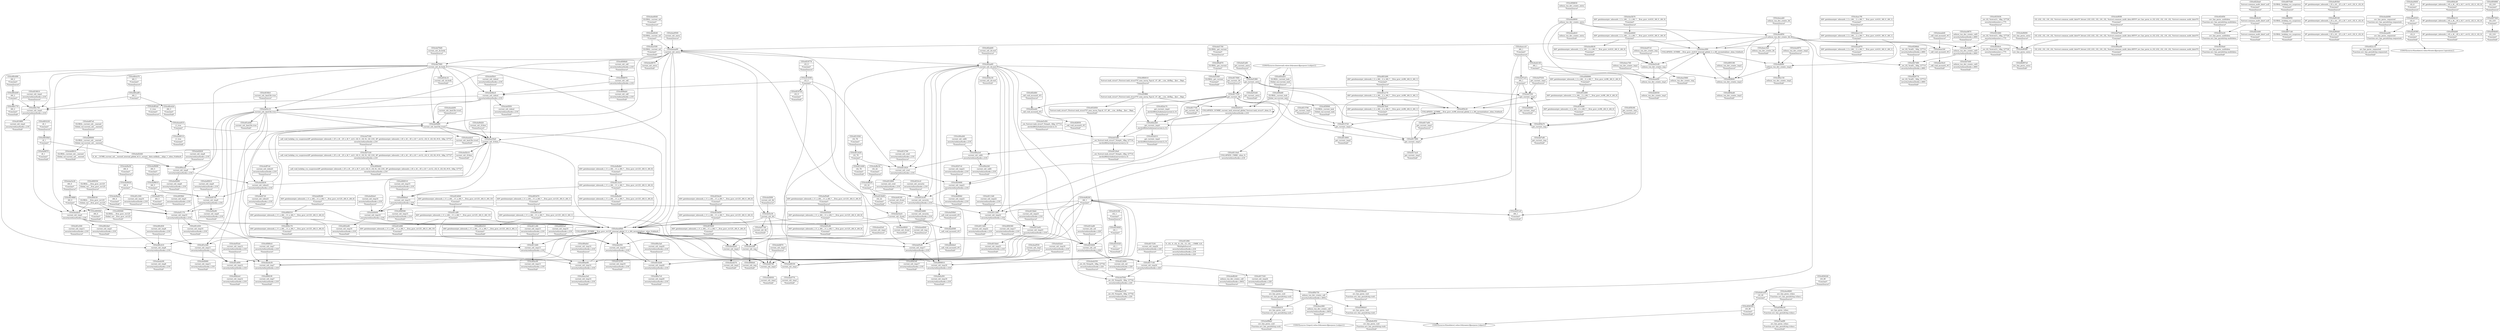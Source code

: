 digraph {
	CE0x4f08580 [shape=record,shape=Mrecord,label="{CE0x4f08580|current_sid:_tmp15|security/selinux/hooks.c,218|*SummSink*}"]
	CE0x4f065e0 [shape=record,shape=Mrecord,label="{CE0x4f065e0|current_sid:_tmp19|security/selinux/hooks.c,218|*SummSource*}"]
	CE0x4f11c80 [shape=record,shape=Mrecord,label="{CE0x4f11c80|current_sid:_tmp13|security/selinux/hooks.c,218|*SummSource*}"]
	CE0x4f16400 [shape=record,shape=Mrecord,label="{CE0x4f16400|current_sid:_sid|security/selinux/hooks.c,220}"]
	CE0x4ef5f50 [shape=record,shape=Mrecord,label="{CE0x4ef5f50|current_sid:_tobool|security/selinux/hooks.c,218|*SummSink*}"]
	CE0x4f17740 [shape=record,shape=Mrecord,label="{CE0x4f17740|get_current:_bb|*SummSink*}"]
	CE0x4f0c770 [shape=record,shape=Mrecord,label="{CE0x4f0c770|i64_2|*Constant*|*SummSink*}"]
	CE0x4f26300 [shape=record,shape=Mrecord,label="{CE0x4f26300|i16_49|*Constant*|*SummSink*}"]
	CE0x4ee5b70 [shape=record,shape=Mrecord,label="{CE0x4ee5b70|i64*_getelementptr_inbounds_(_2_x_i64_,_2_x_i64_*___llvm_gcov_ctr410,_i64_0,_i64_0)|*Constant*|*SummSource*}"]
	CE0x4ef2b10 [shape=record,shape=Mrecord,label="{CE0x4ef2b10|current_sid:_if.then|*SummSink*}"]
	CE0x4f19f20 [shape=record,shape=Mrecord,label="{CE0x4f19f20|i64*_getelementptr_inbounds_(_11_x_i64_,_11_x_i64_*___llvm_gcov_ctr125,_i64_0,_i64_0)|*Constant*|*SummSink*}"]
	CE0x4f23d40 [shape=record,shape=Mrecord,label="{CE0x4f23d40|%struct.common_audit_data*_null|*Constant*|*SummSink*}"]
	CE0x4ef7f30 [shape=record,shape=Mrecord,label="{CE0x4ef7f30|get_current:_tmp1}"]
	CE0x4f250a0 [shape=record,shape=Mrecord,label="{CE0x4f250a0|avc_has_perm:_auditdata|Function::avc_has_perm&Arg::auditdata::|*SummSink*}"]
	CE0x4f17990 [shape=record,shape=Mrecord,label="{CE0x4f17990|get_current:_tmp3}"]
	CE0x4f20690 [shape=record,shape=Mrecord,label="{CE0x4f20690|current_sid:_tmp21|security/selinux/hooks.c,218}"]
	CE0x4ee8670 [shape=record,shape=Mrecord,label="{CE0x4ee8670|current_sid:_entry|*SummSink*}"]
	CE0x4ef2620 [shape=record,shape=Mrecord,label="{CE0x4ef2620|current_sid:_tmp8|security/selinux/hooks.c,218|*SummSource*}"]
	CE0x4eec690 [shape=record,shape=Mrecord,label="{CE0x4eec690|COLLAPSED:_GCMRE___llvm_gcov_ctr410_internal_global_2_x_i64_zeroinitializer:_elem_0:default:}"]
	CE0x4ef2e30 [shape=record,shape=Mrecord,label="{CE0x4ef2e30|current_sid:_bb}"]
	CE0x4ef6660 [shape=record,shape=Mrecord,label="{CE0x4ef6660|GLOBAL:_current_sid.__warned|Global_var:current_sid.__warned}"]
	CE0x4ef7630 [shape=record,shape=Mrecord,label="{CE0x4ef7630|get_current:_tmp1|*SummSource*}"]
	CE0x4f081f0 [shape=record,shape=Mrecord,label="{CE0x4f081f0|current_sid:_tmp7|security/selinux/hooks.c,218|*SummSink*}"]
	CE0x4f12790 [shape=record,shape=Mrecord,label="{CE0x4f12790|current_sid:_cred|security/selinux/hooks.c,218|*SummSource*}"]
	CE0x4f185f0 [shape=record,shape=Mrecord,label="{CE0x4f185f0|i32_0|*Constant*}"]
	CE0x4f1e600 [shape=record,shape=Mrecord,label="{CE0x4f1e600|current_sid:_tmp12|security/selinux/hooks.c,218}"]
	CE0x4f20510 [shape=record,shape=Mrecord,label="{CE0x4f20510|COLLAPSED:_GCMRE_current_task_external_global_%struct.task_struct*:_elem_0::|security/selinux/hooks.c,218}"]
	CE0x4ee9b30 [shape=record,shape=Mrecord,label="{CE0x4ee9b30|i64*_getelementptr_inbounds_(_2_x_i64_,_2_x_i64_*___llvm_gcov_ctr410,_i64_0,_i64_0)|*Constant*|*SummSink*}"]
	CE0x4eeebc0 [shape=record,shape=Mrecord,label="{CE0x4eeebc0|current_sid:_land.lhs.true2|*SummSink*}"]
	CE0x4ef1170 [shape=record,shape=Mrecord,label="{CE0x4ef1170|current_sid:_tmp10|security/selinux/hooks.c,218}"]
	CE0x4f03d70 [shape=record,shape=Mrecord,label="{CE0x4f03d70|i64*_getelementptr_inbounds_(_11_x_i64_,_11_x_i64_*___llvm_gcov_ctr125,_i64_0,_i64_1)|*Constant*|*SummSource*}"]
	CE0x4ef7740 [shape=record,shape=Mrecord,label="{CE0x4ef7740|current_sid:_bb|*SummSink*}"]
	CE0x4efcd50 [shape=record,shape=Mrecord,label="{CE0x4efcd50|current_sid:_tmp18|security/selinux/hooks.c,218|*SummSink*}"]
	CE0x4ef0880 [shape=record,shape=Mrecord,label="{CE0x4ef0880|current_sid:_tmp11|security/selinux/hooks.c,218|*SummSink*}"]
	CE0x4f16000 [shape=record,shape=Mrecord,label="{CE0x4f16000|i32_1|*Constant*}"]
	CE0x4f17a00 [shape=record,shape=Mrecord,label="{CE0x4f17a00|get_current:_tmp3|*SummSource*}"]
	CE0x4ef4720 [shape=record,shape=Mrecord,label="{CE0x4ef4720|current_sid:_tobool1|security/selinux/hooks.c,218|*SummSink*}"]
	CE0x4ee8600 [shape=record,shape=Mrecord,label="{CE0x4ee8600|selinux_tun_dev_create:_entry}"]
	CE0x4ef0690 [shape=record,shape=Mrecord,label="{CE0x4ef0690|i64_5|*Constant*|*SummSource*}"]
	CE0x4eeef20 [shape=record,shape=Mrecord,label="{CE0x4eeef20|selinux_tun_dev_create:_tmp1}"]
	"CONST[source:2(external),value:2(dynamic)][purpose:{subject}]"
	CE0x4ef7bd0 [shape=record,shape=Mrecord,label="{CE0x4ef7bd0|i32_(i32,_i32,_i16,_i32,_%struct.common_audit_data*)*_bitcast_(i32_(i32,_i32,_i16,_i32,_%struct.common_audit_data.495*)*_avc_has_perm_to_i32_(i32,_i32,_i16,_i32,_%struct.common_audit_data*)*)|*Constant*}"]
	CE0x4ef4000 [shape=record,shape=Mrecord,label="{CE0x4ef4000|avc_has_perm:_entry|*SummSource*}"]
	CE0x4f26240 [shape=record,shape=Mrecord,label="{CE0x4f26240|i16_49|*Constant*|*SummSource*}"]
	CE0x4eed3e0 [shape=record,shape=Mrecord,label="{CE0x4eed3e0|current_sid:_tmp2|*SummSource*}"]
	CE0x4f18c10 [shape=record,shape=Mrecord,label="{CE0x4f18c10|current_sid:_do.body|*SummSink*}"]
	CE0x4ef8b20 [shape=record,shape=Mrecord,label="{CE0x4ef8b20|i32_22|*Constant*}"]
	CE0x4f04ed0 [shape=record,shape=Mrecord,label="{CE0x4f04ed0|selinux_tun_dev_create:_tmp3|*SummSink*}"]
	CE0x4f11b80 [shape=record,shape=Mrecord,label="{CE0x4f11b80|current_sid:_tmp13|security/selinux/hooks.c,218}"]
	CE0x4ee5150 [shape=record,shape=Mrecord,label="{CE0x4ee5150|_ret_i32_%tmp24,_!dbg_!27742|security/selinux/hooks.c,220|*SummSink*}"]
	CE0x4ee54c0 [shape=record,shape=Mrecord,label="{CE0x4ee54c0|_call_void_mcount()_#3|*SummSink*}"]
	CE0x4f10c00 [shape=record,shape=Mrecord,label="{CE0x4f10c00|current_sid:_security|security/selinux/hooks.c,218}"]
	CE0x4ef89b0 [shape=record,shape=Mrecord,label="{CE0x4ef89b0|current_sid:_tmp21|security/selinux/hooks.c,218|*SummSink*}"]
	CE0x4f48960 [shape=record,shape=Mrecord,label="{CE0x4f48960|i64*_getelementptr_inbounds_(_2_x_i64_,_2_x_i64_*___llvm_gcov_ctr98,_i64_0,_i64_0)|*Constant*|*SummSource*}"]
	CE0x4ef4bc0 [shape=record,shape=Mrecord,label="{CE0x4ef4bc0|current_sid:_tobool|security/selinux/hooks.c,218}"]
	CE0x4f0f480 [shape=record,shape=Mrecord,label="{CE0x4f0f480|GLOBAL:___llvm_gcov_ctr125|Global_var:__llvm_gcov_ctr125|*SummSink*}"]
	CE0x62bbd10 [shape=record,shape=Mrecord,label="{CE0x62bbd10|avc_has_perm:_ssid|Function::avc_has_perm&Arg::ssid::}"]
	CE0x4f10cc0 [shape=record,shape=Mrecord,label="{CE0x4f10cc0|current_sid:_security|security/selinux/hooks.c,218|*SummSource*}"]
	CE0x4f17140 [shape=record,shape=Mrecord,label="{CE0x4f17140|current_sid:_tmp24|security/selinux/hooks.c,220}"]
	CE0x4f0f600 [shape=record,shape=Mrecord,label="{CE0x4f0f600|selinux_tun_dev_create:_tmp3}"]
	CE0x4f08830 [shape=record,shape=Mrecord,label="{CE0x4f08830|selinux_tun_dev_create:_entry|*SummSource*}"]
	CE0x4f17660 [shape=record,shape=Mrecord,label="{CE0x4f17660|get_current:_bb|*SummSource*}"]
	CE0x4f0c830 [shape=record,shape=Mrecord,label="{CE0x4f0c830|current_sid:_tmp6|security/selinux/hooks.c,218|*SummSource*}"]
	CE0x47ea0f0 [shape=record,shape=Mrecord,label="{CE0x47ea0f0|avc_has_perm:_tclass|Function::avc_has_perm&Arg::tclass::|*SummSink*}"]
	CE0x4f070d0 [shape=record,shape=Mrecord,label="{CE0x4f070d0|GLOBAL:_lockdep_rcu_suspicious|*Constant*|*SummSource*}"]
	CE0x4f13720 [shape=record,shape=Mrecord,label="{CE0x4f13720|get_current:_tmp2}"]
	CE0x4ee9920 [shape=record,shape=Mrecord,label="{CE0x4ee9920|current_sid:_if.end|*SummSink*}"]
	CE0x4ef5920 [shape=record,shape=Mrecord,label="{CE0x4ef5920|i64*_getelementptr_inbounds_(_11_x_i64_,_11_x_i64_*___llvm_gcov_ctr125,_i64_0,_i64_9)|*Constant*}"]
	CE0x4f0c8a0 [shape=record,shape=Mrecord,label="{CE0x4f0c8a0|current_sid:_tmp5|security/selinux/hooks.c,218|*SummSink*}"]
	CE0x4efbdb0 [shape=record,shape=Mrecord,label="{CE0x4efbdb0|i64*_getelementptr_inbounds_(_11_x_i64_,_11_x_i64_*___llvm_gcov_ctr125,_i64_0,_i64_8)|*Constant*|*SummSource*}"]
	CE0x4ee55f0 [shape=record,shape=Mrecord,label="{CE0x4ee55f0|GLOBAL:_current_sid|*Constant*|*SummSink*}"]
	CE0x4ef2690 [shape=record,shape=Mrecord,label="{CE0x4ef2690|current_sid:_tmp8|security/selinux/hooks.c,218|*SummSink*}"]
	CE0x4f0afe0 [shape=record,shape=Mrecord,label="{CE0x4f0afe0|current_sid:_tmp14|security/selinux/hooks.c,218|*SummSource*}"]
	CE0x4efbd40 [shape=record,shape=Mrecord,label="{CE0x4efbd40|i64*_getelementptr_inbounds_(_11_x_i64_,_11_x_i64_*___llvm_gcov_ctr125,_i64_0,_i64_8)|*Constant*|*SummSink*}"]
	CE0x4ef2c10 [shape=record,shape=Mrecord,label="{CE0x4ef2c10|current_sid:_land.lhs.true}"]
	CE0x4f11b10 [shape=record,shape=Mrecord,label="{CE0x4f11b10|i64*_getelementptr_inbounds_(_11_x_i64_,_11_x_i64_*___llvm_gcov_ctr125,_i64_0,_i64_8)|*Constant*}"]
	CE0x4ef4400 [shape=record,shape=Mrecord,label="{CE0x4ef4400|current_sid:_tmp16|security/selinux/hooks.c,218}"]
	CE0x6596dc0 [shape=record,shape=Mrecord,label="{CE0x6596dc0|avc_has_perm:_tsid|Function::avc_has_perm&Arg::tsid::}"]
	CE0x4eef550 [shape=record,shape=Mrecord,label="{CE0x4eef550|current_sid:_tmp1|*SummSource*}"]
	CE0x4eec320 [shape=record,shape=Mrecord,label="{CE0x4eec320|selinux_tun_dev_create:_bb|*SummSink*}"]
	CE0x4f03230 [shape=record,shape=Mrecord,label="{CE0x4f03230|i8_1|*Constant*|*SummSource*}"]
	CE0x4ef97a0 [shape=record,shape=Mrecord,label="{CE0x4ef97a0|current_sid:_tobool1|security/selinux/hooks.c,218|*SummSource*}"]
	CE0x4ef44e0 [shape=record,shape=Mrecord,label="{CE0x4ef44e0|current_sid:_tmp16|security/selinux/hooks.c,218|*SummSource*}"]
	CE0x4ef7860 [shape=record,shape=Mrecord,label="{CE0x4ef7860|current_sid:_do.body}"]
	CE0x4eedc90 [shape=record,shape=Mrecord,label="{CE0x4eedc90|current_sid:_tmp6|security/selinux/hooks.c,218|*SummSink*}"]
	CE0x4ef6f70 [shape=record,shape=Mrecord,label="{CE0x4ef6f70|i8_1|*Constant*|*SummSink*}"]
	CE0x4ef1700 [shape=record,shape=Mrecord,label="{CE0x4ef1700|GLOBAL:_get_current|*Constant*|*SummSource*}"]
	CE0x4eecab0 [shape=record,shape=Mrecord,label="{CE0x4eecab0|selinux_tun_dev_create:_bb|*SummSource*}"]
	CE0x4f5fa70 [shape=record,shape=Mrecord,label="{CE0x4f5fa70|get_current:_tmp}"]
	CE0x4ee5cd0 [shape=record,shape=Mrecord,label="{CE0x4ee5cd0|selinux_tun_dev_create:_tmp}"]
	CE0x4f0d4e0 [shape=record,shape=Mrecord,label="{CE0x4f0d4e0|_call_void_mcount()_#3|*SummSink*}"]
	CE0x4eede30 [shape=record,shape=Mrecord,label="{CE0x4eede30|current_sid:_tmp7|security/selinux/hooks.c,218}"]
	CE0x4eee610 [shape=record,shape=Mrecord,label="{CE0x4eee610|i1_true|*Constant*}"]
	CE0x4f24f50 [shape=record,shape=Mrecord,label="{CE0x4f24f50|avc_has_perm:_auditdata|Function::avc_has_perm&Arg::auditdata::|*SummSource*}"]
	CE0x4f1c500 [shape=record,shape=Mrecord,label="{CE0x4f1c500|current_sid:_tmp10|security/selinux/hooks.c,218|*SummSource*}"]
	CE0x4f0cb00 [shape=record,shape=Mrecord,label="{CE0x4f0cb00|i64_2|*Constant*}"]
	CE0x4ef7220 [shape=record,shape=Mrecord,label="{CE0x4ef7220|_call_void_lockdep_rcu_suspicious(i8*_getelementptr_inbounds_(_25_x_i8_,_25_x_i8_*_.str3,_i32_0,_i32_0),_i32_218,_i8*_getelementptr_inbounds_(_45_x_i8_,_45_x_i8_*_.str12,_i32_0,_i32_0))_#10,_!dbg_!27727|security/selinux/hooks.c,218}"]
	CE0x4eecfd0 [shape=record,shape=Mrecord,label="{CE0x4eecfd0|current_sid:_tmp}"]
	CE0x4ef6910 [shape=record,shape=Mrecord,label="{CE0x4ef6910|GLOBAL:_current_sid.__warned|Global_var:current_sid.__warned|*SummSink*}"]
	CE0x4ef4ac0 [shape=record,shape=Mrecord,label="{CE0x4ef4ac0|i64_4|*Constant*|*SummSink*}"]
	CE0x4ee5ac0 [shape=record,shape=Mrecord,label="{CE0x4ee5ac0|current_sid:_if.end}"]
	CE0x4f5fc20 [shape=record,shape=Mrecord,label="{CE0x4f5fc20|COLLAPSED:_GCMRE___llvm_gcov_ctr98_internal_global_2_x_i64_zeroinitializer:_elem_0:default:}"]
	CE0x4ee9870 [shape=record,shape=Mrecord,label="{CE0x4ee9870|selinux_tun_dev_create:_call1|security/selinux/hooks.c,4661|*SummSource*}"]
	CE0x4f1d2d0 [shape=record,shape=Mrecord,label="{CE0x4f1d2d0|current_sid:_tmp20|security/selinux/hooks.c,218}"]
	"CONST[source:1(input),value:2(dynamic)][purpose:{subject}]"
	CE0x4ef0810 [shape=record,shape=Mrecord,label="{CE0x4ef0810|current_sid:_tmp9|security/selinux/hooks.c,218|*SummSource*}"]
	CE0x4efd870 [shape=record,shape=Mrecord,label="{CE0x4efd870|current_sid:_tmp3|*SummSource*}"]
	CE0x4f12500 [shape=record,shape=Mrecord,label="{CE0x4f12500|i32_78|*Constant*|*SummSource*}"]
	CE0x4f198f0 [shape=record,shape=Mrecord,label="{CE0x4f198f0|current_sid:_tmp4|security/selinux/hooks.c,218|*SummSink*}"]
	CE0x4f0a870 [shape=record,shape=Mrecord,label="{CE0x4f0a870|GLOBAL:_get_current|*Constant*}"]
	CE0x4eeab40 [shape=record,shape=Mrecord,label="{CE0x4eeab40|_call_void_mcount()_#3|*SummSource*}"]
	CE0x4f1c630 [shape=record,shape=Mrecord,label="{CE0x4f1c630|current_sid:_tmp10|security/selinux/hooks.c,218|*SummSink*}"]
	CE0x4f5edc0 [shape=record,shape=Mrecord,label="{CE0x4f5edc0|GLOBAL:_current_task|Global_var:current_task|*SummSource*}"]
	CE0x4f2e2b0 [shape=record,shape=Mrecord,label="{CE0x4f2e2b0|get_current:_tmp4|./arch/x86/include/asm/current.h,14}"]
	CE0x4ee9660 [shape=record,shape=Mrecord,label="{CE0x4ee9660|avc_has_perm:_tclass|Function::avc_has_perm&Arg::tclass::|*SummSource*}"]
	CE0x4f19810 [shape=record,shape=Mrecord,label="{CE0x4f19810|current_sid:_tmp4|security/selinux/hooks.c,218|*SummSource*}"]
	CE0x4ef8c50 [shape=record,shape=Mrecord,label="{CE0x4ef8c50|i32_22|*Constant*|*SummSource*}"]
	CE0x4f15a00 [shape=record,shape=Mrecord,label="{CE0x4f15a00|current_sid:_tmp23|security/selinux/hooks.c,218}"]
	CE0x4f27480 [shape=record,shape=Mrecord,label="{CE0x4f27480|_ret_i32_%call1,_!dbg_!27714|security/selinux/hooks.c,4661}"]
	CE0x4f0f350 [shape=record,shape=Mrecord,label="{CE0x4f0f350|GLOBAL:___llvm_gcov_ctr125|Global_var:__llvm_gcov_ctr125|*SummSource*}"]
	CE0x4ef0160 [shape=record,shape=Mrecord,label="{CE0x4ef0160|i8*_getelementptr_inbounds_(_25_x_i8_,_25_x_i8_*_.str3,_i32_0,_i32_0)|*Constant*}"]
	CE0x4f17320 [shape=record,shape=Mrecord,label="{CE0x4f17320|current_sid:_tmp24|security/selinux/hooks.c,220|*SummSink*}"]
	CE0x4ef78d0 [shape=record,shape=Mrecord,label="{CE0x4ef78d0|current_sid:_do.body|*SummSource*}"]
	CE0x4eed040 [shape=record,shape=Mrecord,label="{CE0x4eed040|current_sid:_tmp|*SummSource*}"]
	CE0x4ef4a50 [shape=record,shape=Mrecord,label="{CE0x4ef4a50|i64_4|*Constant*|*SummSource*}"]
	CE0x4f0b2e0 [shape=record,shape=Mrecord,label="{CE0x4f0b2e0|current_sid:_tmp12|security/selinux/hooks.c,218|*SummSink*}"]
	CE0x4f478e0 [shape=record,shape=Mrecord,label="{CE0x4f478e0|i64*_getelementptr_inbounds_(_2_x_i64_,_2_x_i64_*___llvm_gcov_ctr98,_i64_0,_i64_1)|*Constant*|*SummSink*}"]
	CE0x4ef0770 [shape=record,shape=Mrecord,label="{CE0x4ef0770|i64_5|*Constant*|*SummSink*}"]
	CE0x4f0ee60 [shape=record,shape=Mrecord,label="{CE0x4f0ee60|i32_(i32,_i32,_i16,_i32,_%struct.common_audit_data*)*_bitcast_(i32_(i32,_i32,_i16,_i32,_%struct.common_audit_data.495*)*_avc_has_perm_to_i32_(i32,_i32,_i16,_i32,_%struct.common_audit_data*)*)|*Constant*|*SummSink*}"]
	CE0x4f03cd0 [shape=record,shape=Mrecord,label="{CE0x4f03cd0|i64*_getelementptr_inbounds_(_11_x_i64_,_11_x_i64_*___llvm_gcov_ctr125,_i64_0,_i64_1)|*Constant*}"]
	CE0x4eeb090 [shape=record,shape=Mrecord,label="{CE0x4eeb090|avc_has_perm:_requested|Function::avc_has_perm&Arg::requested::|*SummSource*}"]
	CE0x4eedac0 [shape=record,shape=Mrecord,label="{CE0x4eedac0|current_sid:_tmp5|security/selinux/hooks.c,218}"]
	CE0x4ee5e30 [shape=record,shape=Mrecord,label="{CE0x4ee5e30|i64_0|*Constant*|*SummSource*}"]
	CE0x4eec740 [shape=record,shape=Mrecord,label="{CE0x4eec740|selinux_tun_dev_create:_tmp1|*SummSource*}"]
	CE0x4eeb820 [shape=record,shape=Mrecord,label="{CE0x4eeb820|i64*_getelementptr_inbounds_(_2_x_i64_,_2_x_i64_*___llvm_gcov_ctr410,_i64_0,_i64_0)|*Constant*}"]
	CE0x4f19880 [shape=record,shape=Mrecord,label="{CE0x4f19880|i64_0|*Constant*}"]
	CE0x4ef7fd0 [shape=record,shape=Mrecord,label="{CE0x4ef7fd0|_ret_i32_%tmp24,_!dbg_!27742|security/selinux/hooks.c,220}"]
	CE0x4f22b30 [shape=record,shape=Mrecord,label="{CE0x4f22b30|%struct.common_audit_data*_null|*Constant*}"]
	CE0x4eedb30 [shape=record,shape=Mrecord,label="{CE0x4eedb30|current_sid:_tobool1|security/selinux/hooks.c,218}"]
	CE0x4ef0440 [shape=record,shape=Mrecord,label="{CE0x4ef0440|i8*_getelementptr_inbounds_(_25_x_i8_,_25_x_i8_*_.str3,_i32_0,_i32_0)|*Constant*|*SummSink*}"]
	CE0x4ef95f0 [shape=record,shape=Mrecord,label="{CE0x4ef95f0|i32_(i32,_i32,_i16,_i32,_%struct.common_audit_data*)*_bitcast_(i32_(i32,_i32,_i16,_i32,_%struct.common_audit_data.495*)*_avc_has_perm_to_i32_(i32,_i32,_i16,_i32,_%struct.common_audit_data*)*)|*Constant*|*SummSource*}"]
	CE0x4ee5960 [shape=record,shape=Mrecord,label="{CE0x4ee5960|selinux_tun_dev_create:_tmp|*SummSink*}"]
	CE0x4f0c620 [shape=record,shape=Mrecord,label="{CE0x4f0c620|i64_3|*Constant*|*SummSink*}"]
	"CONST[source:0(mediator),value:0(static)][purpose:{operation}]"
	CE0x4f0bfa0 [shape=record,shape=Mrecord,label="{CE0x4f0bfa0|current_sid:_tmp|*SummSink*}"]
	CE0x4f24fc0 [shape=record,shape=Mrecord,label="{CE0x4f24fc0|_ret_i32_%retval.0,_!dbg_!27728|security/selinux/avc.c,775|*SummSink*}"]
	CE0x4f0ac80 [shape=record,shape=Mrecord,label="{CE0x4f0ac80|current_sid:_tmp13|security/selinux/hooks.c,218|*SummSink*}"]
	CE0x4f12690 [shape=record,shape=Mrecord,label="{CE0x4f12690|current_sid:_sid|security/selinux/hooks.c,220|*SummSink*}"]
	CE0x4f5fe80 [shape=record,shape=Mrecord,label="{CE0x4f5fe80|GLOBAL:_current_task|Global_var:current_task}"]
	CE0x4eeb350 [shape=record,shape=Mrecord,label="{CE0x4eeb350|_ret_i32_%tmp24,_!dbg_!27742|security/selinux/hooks.c,220|*SummSource*}"]
	CE0x4f23e20 [shape=record,shape=Mrecord,label="{CE0x4f23e20|avc_has_perm:_auditdata|Function::avc_has_perm&Arg::auditdata::}"]
	CE0x4efd7d0 [shape=record,shape=Mrecord,label="{CE0x4efd7d0|current_sid:_tmp3}"]
	CE0x4f17ac0 [shape=record,shape=Mrecord,label="{CE0x4f17ac0|get_current:_tmp3|*SummSink*}"]
	CE0x4ee6f70 [shape=record,shape=Mrecord,label="{CE0x4ee6f70|selinux_tun_dev_create:_tmp2|*SummSource*}"]
	CE0x4f0f1f0 [shape=record,shape=Mrecord,label="{CE0x4f0f1f0|GLOBAL:___llvm_gcov_ctr125|Global_var:__llvm_gcov_ctr125}"]
	CE0x4f5ff80 [shape=record,shape=Mrecord,label="{CE0x4f5ff80|%struct.task_struct*_(%struct.task_struct**)*_asm_movq_%gs:$_1:P_,$0_,_r,im,_dirflag_,_fpsr_,_flags_}"]
	CE0x4f18770 [shape=record,shape=Mrecord,label="{CE0x4f18770|i32_0|*Constant*|*SummSource*}"]
	CE0x4ef7af0 [shape=record,shape=Mrecord,label="{CE0x4ef7af0|get_current:_tmp|*SummSink*}"]
	CE0x4f0b750 [shape=record,shape=Mrecord,label="{CE0x4f0b750|selinux_tun_dev_create:_call|security/selinux/hooks.c,4652}"]
	CE0x4eeaa90 [shape=record,shape=Mrecord,label="{CE0x4eeaa90|current_sid:_entry}"]
	CE0x4f2ab60 [shape=record,shape=Mrecord,label="{CE0x4f2ab60|current_sid:_do.end|*SummSource*}"]
	CE0x4f06f50 [shape=record,shape=Mrecord,label="{CE0x4f06f50|GLOBAL:_lockdep_rcu_suspicious|*Constant*}"]
	CE0x4efd930 [shape=record,shape=Mrecord,label="{CE0x4efd930|current_sid:_tmp3|*SummSink*}"]
	CE0x4ef4920 [shape=record,shape=Mrecord,label="{CE0x4ef4920|i64_4|*Constant*}"]
	CE0x4f197a0 [shape=record,shape=Mrecord,label="{CE0x4f197a0|i32_0|*Constant*|*SummSink*}"]
	CE0x4f22c10 [shape=record,shape=Mrecord,label="{CE0x4f22c10|avc_has_perm:_requested|Function::avc_has_perm&Arg::requested::|*SummSink*}"]
	CE0x4f05f40 [shape=record,shape=Mrecord,label="{CE0x4f05f40|i64_0|*Constant*|*SummSink*}"]
	CE0x4eed560 [shape=record,shape=Mrecord,label="{CE0x4eed560|_call_void_mcount()_#3}"]
	CE0x4f28770 [shape=record,shape=Mrecord,label="{CE0x4f28770|_ret_i32_%call1,_!dbg_!27714|security/selinux/hooks.c,4661|*SummSink*}"]
	CE0x4f1d040 [shape=record,shape=Mrecord,label="{CE0x4f1d040|i64*_getelementptr_inbounds_(_11_x_i64_,_11_x_i64_*___llvm_gcov_ctr125,_i64_0,_i64_10)|*Constant*|*SummSource*}"]
	CE0x4f080c0 [shape=record,shape=Mrecord,label="{CE0x4f080c0|current_sid:_tmp7|security/selinux/hooks.c,218|*SummSource*}"]
	CE0x4f17230 [shape=record,shape=Mrecord,label="{CE0x4f17230|current_sid:_tmp24|security/selinux/hooks.c,220|*SummSource*}"]
	CE0x4ef7b60 [shape=record,shape=Mrecord,label="{CE0x4ef7b60|selinux_tun_dev_create:_call1|security/selinux/hooks.c,4661|*SummSink*}"]
	CE0x4f18d50 [shape=record,shape=Mrecord,label="{CE0x4f18d50|i64*_getelementptr_inbounds_(_11_x_i64_,_11_x_i64_*___llvm_gcov_ctr125,_i64_0,_i64_0)|*Constant*}"]
	CE0x4eec7f0 [shape=record,shape=Mrecord,label="{CE0x4eec7f0|i64*_getelementptr_inbounds_(_2_x_i64_,_2_x_i64_*___llvm_gcov_ctr410,_i64_0,_i64_1)|*Constant*|*SummSource*}"]
	CE0x4efcf50 [shape=record,shape=Mrecord,label="{CE0x4efcf50|current_sid:_tmp19|security/selinux/hooks.c,218}"]
	CE0x6e6ca00 [shape=record,shape=Mrecord,label="{CE0x6e6ca00|i16_49|*Constant*}"]
	CE0x4f10d90 [shape=record,shape=Mrecord,label="{CE0x4f10d90|current_sid:_security|security/selinux/hooks.c,218|*SummSink*}"]
	CE0x4f0dc10 [shape=record,shape=Mrecord,label="{CE0x4f0dc10|i8*_getelementptr_inbounds_(_45_x_i8_,_45_x_i8_*_.str12,_i32_0,_i32_0)|*Constant*}"]
	CE0x4f0b170 [shape=record,shape=Mrecord,label="{CE0x4f0b170|i64*_getelementptr_inbounds_(_11_x_i64_,_11_x_i64_*___llvm_gcov_ctr125,_i64_0,_i64_6)|*Constant*|*SummSink*}"]
	CE0x4ef6d60 [shape=record,shape=Mrecord,label="{CE0x4ef6d60|get_current:_tmp1|*SummSink*}"]
	CE0x4ef9580 [shape=record,shape=Mrecord,label="{CE0x4ef9580|avc_has_perm:_entry}"]
	CE0x4ef1a60 [shape=record,shape=Mrecord,label="{CE0x4ef1a60|get_current:_entry|*SummSource*}"]
	CE0x4f17530 [shape=record,shape=Mrecord,label="{CE0x4f17530|get_current:_bb}"]
	CE0x4f2dc70 [shape=record,shape=Mrecord,label="{CE0x4f2dc70|get_current:_tmp4|./arch/x86/include/asm/current.h,14|*SummSource*}"]
	CE0x4efcbe0 [shape=record,shape=Mrecord,label="{CE0x4efcbe0|current_sid:_tmp18|security/selinux/hooks.c,218|*SummSource*}"]
	CE0x4f11260 [shape=record,shape=Mrecord,label="{CE0x4f11260|current_sid:_tmp22|security/selinux/hooks.c,218}"]
	CE0x4f05190 [shape=record,shape=Mrecord,label="{CE0x4f05190|selinux_tun_dev_create:_tmp3|*SummSource*}"]
	CE0x4ef83a0 [shape=record,shape=Mrecord,label="{CE0x4ef83a0|i1_true|*Constant*|*SummSource*}"]
	CE0x4efbf40 [shape=record,shape=Mrecord,label="{CE0x4efbf40|selinux_tun_dev_create:_tmp2}"]
	CE0x4ef4160 [shape=record,shape=Mrecord,label="{CE0x4ef4160|current_sid:_if.end|*SummSource*}"]
	CE0x4ef0e90 [shape=record,shape=Mrecord,label="{CE0x4ef0e90|current_sid:_tmp9|security/selinux/hooks.c,218|*SummSink*}"]
	CE0x4f12490 [shape=record,shape=Mrecord,label="{CE0x4f12490|i32_78|*Constant*|*SummSink*}"]
	CE0x4f25030 [shape=record,shape=Mrecord,label="{CE0x4f25030|_ret_i32_%retval.0,_!dbg_!27728|security/selinux/avc.c,775|*SummSource*}"]
	CE0x4f1d0f0 [shape=record,shape=Mrecord,label="{CE0x4f1d0f0|i64*_getelementptr_inbounds_(_11_x_i64_,_11_x_i64_*___llvm_gcov_ctr125,_i64_0,_i64_10)|*Constant*|*SummSink*}"]
	CE0x4eec110 [shape=record,shape=Mrecord,label="{CE0x4eec110|i64*_getelementptr_inbounds_(_2_x_i64_,_2_x_i64_*___llvm_gcov_ctr410,_i64_0,_i64_1)|*Constant*}"]
	CE0x4f0e150 [shape=record,shape=Mrecord,label="{CE0x4f0e150|selinux_tun_dev_create:_tmp2|*SummSink*}"]
	CE0x4ef5fc0 [shape=record,shape=Mrecord,label="{CE0x4ef5fc0|current_sid:_tobool|security/selinux/hooks.c,218|*SummSource*}"]
	CE0x4ef9810 [shape=record,shape=Mrecord,label="{CE0x4ef9810|i64_5|*Constant*}"]
	CE0x4ee9320 [shape=record,shape=Mrecord,label="{CE0x4ee9320|i32_8|*Constant*}"]
	CE0x4ef55e0 [shape=record,shape=Mrecord,label="{CE0x4ef55e0|current_sid:_tmp12|security/selinux/hooks.c,218|*SummSource*}"]
	CE0x6b99850 [shape=record,shape=Mrecord,label="{CE0x6b99850|avc_has_perm:_ssid|Function::avc_has_perm&Arg::ssid::|*SummSource*}"]
	CE0x4f0b510 [shape=record,shape=Mrecord,label="{CE0x4f0b510|i64*_getelementptr_inbounds_(_11_x_i64_,_11_x_i64_*___llvm_gcov_ctr125,_i64_0,_i64_6)|*Constant*}"]
	CE0x4f07140 [shape=record,shape=Mrecord,label="{CE0x4f07140|GLOBAL:_lockdep_rcu_suspicious|*Constant*|*SummSink*}"]
	CE0x4eed270 [shape=record,shape=Mrecord,label="{CE0x4eed270|current_sid:_tmp2|*SummSink*}"]
	CE0x4eed0b0 [shape=record,shape=Mrecord,label="{CE0x4eed0b0|COLLAPSED:_GCMRE___llvm_gcov_ctr125_internal_global_11_x_i64_zeroinitializer:_elem_0:default:}"]
	CE0x4f5f060 [shape=record,shape=Mrecord,label="{CE0x4f5f060|GLOBAL:_current_task|Global_var:current_task|*SummSink*}"]
	CE0x4f08510 [shape=record,shape=Mrecord,label="{CE0x4f08510|current_sid:_tmp15|security/selinux/hooks.c,218|*SummSource*}"]
	CE0x4ef0d90 [shape=record,shape=Mrecord,label="{CE0x4ef0d90|current_sid:_land.lhs.true2}"]
	CE0x4ef9280 [shape=record,shape=Mrecord,label="{CE0x4ef9280|i64*_getelementptr_inbounds_(_11_x_i64_,_11_x_i64_*___llvm_gcov_ctr125,_i64_0,_i64_6)|*Constant*|*SummSource*}"]
	CE0x4f286b0 [shape=record,shape=Mrecord,label="{CE0x4f286b0|_ret_i32_%call1,_!dbg_!27714|security/selinux/hooks.c,4661|*SummSource*}"]
	CE0x4f0c010 [shape=record,shape=Mrecord,label="{CE0x4f0c010|i64*_getelementptr_inbounds_(_11_x_i64_,_11_x_i64_*___llvm_gcov_ctr125,_i64_0,_i64_1)|*Constant*|*SummSink*}"]
	CE0x4f16320 [shape=record,shape=Mrecord,label="{CE0x4f16320|i32_1|*Constant*|*SummSink*}"]
	CE0x4ef21e0 [shape=record,shape=Mrecord,label="{CE0x4ef21e0|i64_1|*Constant*|*SummSink*}"]
	CE0x6596ea0 [shape=record,shape=Mrecord,label="{CE0x6596ea0|avc_has_perm:_tsid|Function::avc_has_perm&Arg::tsid::|*SummSource*}"]
	CE0x4f32850 [shape=record,shape=Mrecord,label="{CE0x4f32850|%struct.task_struct*_(%struct.task_struct**)*_asm_movq_%gs:$_1:P_,$0_,_r,im,_dirflag_,_fpsr_,_flags_|*SummSink*}"]
	CE0x4eef770 [shape=record,shape=Mrecord,label="{CE0x4eef770|current_sid:_tmp1|*SummSink*}"]
	CE0x4f08ab0 [shape=record,shape=Mrecord,label="{CE0x4f08ab0|current_sid:_call|security/selinux/hooks.c,218|*SummSink*}"]
	CE0x4ef7290 [shape=record,shape=Mrecord,label="{CE0x4ef7290|_call_void_lockdep_rcu_suspicious(i8*_getelementptr_inbounds_(_25_x_i8_,_25_x_i8_*_.str3,_i32_0,_i32_0),_i32_218,_i8*_getelementptr_inbounds_(_45_x_i8_,_45_x_i8_*_.str12,_i32_0,_i32_0))_#10,_!dbg_!27727|security/selinux/hooks.c,218|*SummSource*}"]
	CE0x4f09d40 [shape=record,shape=Mrecord,label="{CE0x4f09d40|_call_void_lockdep_rcu_suspicious(i8*_getelementptr_inbounds_(_25_x_i8_,_25_x_i8_*_.str3,_i32_0,_i32_0),_i32_218,_i8*_getelementptr_inbounds_(_45_x_i8_,_45_x_i8_*_.str12,_i32_0,_i32_0))_#10,_!dbg_!27727|security/selinux/hooks.c,218|*SummSink*}"]
	CE0x4ef5cf0 [shape=record,shape=Mrecord,label="{CE0x4ef5cf0|current_sid:_tmp17|security/selinux/hooks.c,218}"]
	CE0x4f1cdf0 [shape=record,shape=Mrecord,label="{CE0x4f1cdf0|i64*_getelementptr_inbounds_(_11_x_i64_,_11_x_i64_*___llvm_gcov_ctr125,_i64_0,_i64_10)|*Constant*}"]
	CE0x4f15bb0 [shape=record,shape=Mrecord,label="{CE0x4f15bb0|current_sid:_tmp23|security/selinux/hooks.c,218|*SummSource*}"]
	CE0x4f0cb70 [shape=record,shape=Mrecord,label="{CE0x4f0cb70|i64_3|*Constant*|*SummSource*}"]
	CE0x4f1e500 [shape=record,shape=Mrecord,label="{CE0x4f1e500|current_sid:_tmp11|security/selinux/hooks.c,218|*SummSource*}"]
	CE0x4f15de0 [shape=record,shape=Mrecord,label="{CE0x4f15de0|current_sid:_tmp23|security/selinux/hooks.c,218|*SummSink*}"]
	CE0x4f12d90 [shape=record,shape=Mrecord,label="{CE0x4f12d90|i64*_getelementptr_inbounds_(_2_x_i64_,_2_x_i64_*___llvm_gcov_ctr98,_i64_0,_i64_0)|*Constant*}"]
	CE0x4f12620 [shape=record,shape=Mrecord,label="{CE0x4f12620|current_sid:_cred|security/selinux/hooks.c,218}"]
	CE0x4ee9400 [shape=record,shape=Mrecord,label="{CE0x4ee9400|i32_8|*Constant*|*SummSource*}"]
	CE0x4f12a80 [shape=record,shape=Mrecord,label="{CE0x4f12a80|current_sid:_sid|security/selinux/hooks.c,220|*SummSource*}"]
	CE0x4ee97c0 [shape=record,shape=Mrecord,label="{CE0x4ee97c0|selinux_tun_dev_create:_tmp|*SummSource*}"]
	CE0x4f12f80 [shape=record,shape=Mrecord,label="{CE0x4f12f80|0:_i32,_4:_i32,_8:_i32,_12:_i32,_:_CMRE_4,8_|*MultipleSource*|security/selinux/hooks.c,218|security/selinux/hooks.c,218|security/selinux/hooks.c,220}"]
	CE0x4f0a2e0 [shape=record,shape=Mrecord,label="{CE0x4f0a2e0|current_sid:_call4|security/selinux/hooks.c,218}"]
	CE0x4ef6200 [shape=record,shape=Mrecord,label="{CE0x4ef6200|i64_1|*Constant*}"]
	CE0x4f1a0d0 [shape=record,shape=Mrecord,label="{CE0x4f1a0d0|current_sid:_land.lhs.true|*SummSink*}"]
	CE0x4f2aa60 [shape=record,shape=Mrecord,label="{CE0x4f2aa60|current_sid:_do.end}"]
	CE0x4ee9f50 [shape=record,shape=Mrecord,label="{CE0x4ee9f50|selinux_tun_dev_create:_bb}"]
	CE0x4f0c700 [shape=record,shape=Mrecord,label="{CE0x4f0c700|current_sid:_tmp4|security/selinux/hooks.c,218}"]
	CE0x4ef30b0 [shape=record,shape=Mrecord,label="{CE0x4ef30b0|_call_void_mcount()_#3|*SummSource*}"]
	CE0x4eeae80 [shape=record,shape=Mrecord,label="{CE0x4eeae80|avc_has_perm:_requested|Function::avc_has_perm&Arg::requested::}"]
	CE0x6b997e0 [shape=record,shape=Mrecord,label="{CE0x6b997e0|avc_has_perm:_entry|*SummSink*}"]
	CE0x4f0ca90 [shape=record,shape=Mrecord,label="{CE0x4f0ca90|i64_3|*Constant*}"]
	CE0x4f207c0 [shape=record,shape=Mrecord,label="{CE0x4f207c0|current_sid:_tmp21|security/selinux/hooks.c,218|*SummSource*}"]
	CE0x4eea970 [shape=record,shape=Mrecord,label="{CE0x4eea970|i64*_getelementptr_inbounds_(_2_x_i64_,_2_x_i64_*___llvm_gcov_ctr410,_i64_0,_i64_1)|*Constant*|*SummSink*}"]
	CE0x4f0e7c0 [shape=record,shape=Mrecord,label="{CE0x4f0e7c0|current_sid:_tmp20|security/selinux/hooks.c,218|*SummSink*}"]
	CE0x4eea8c0 [shape=record,shape=Mrecord,label="{CE0x4eea8c0|selinux_tun_dev_create:_entry|*SummSink*}"]
	CE0x4ef1b40 [shape=record,shape=Mrecord,label="{CE0x4ef1b40|get_current:_entry|*SummSink*}"]
	CE0x4f0c410 [shape=record,shape=Mrecord,label="{CE0x4f0c410|current_sid:_tmp6|security/selinux/hooks.c,218}"]
	CE0x4f0a5d0 [shape=record,shape=Mrecord,label="{CE0x4f0a5d0|current_sid:_call4|security/selinux/hooks.c,218|*SummSink*}"]
	CE0x4f1a170 [shape=record,shape=Mrecord,label="{CE0x4f1a170|i64*_getelementptr_inbounds_(_2_x_i64_,_2_x_i64_*___llvm_gcov_ctr98,_i64_0,_i64_1)|*Constant*}"]
	CE0x4ee6040 [shape=record,shape=Mrecord,label="{CE0x4ee6040|GLOBAL:_current_sid|*Constant*|*SummSource*}"]
	CE0x4f13800 [shape=record,shape=Mrecord,label="{CE0x4f13800|get_current:_tmp2|*SummSink*}"]
	CE0x4eed2e0 [shape=record,shape=Mrecord,label="{CE0x4eed2e0|current_sid:_tmp2}"]
	CE0x4eeeb00 [shape=record,shape=Mrecord,label="{CE0x4eeeb00|current_sid:_land.lhs.true2|*SummSource*}"]
	CE0x4ef0700 [shape=record,shape=Mrecord,label="{CE0x4ef0700|current_sid:_tmp9|security/selinux/hooks.c,218}"]
	CE0x4f2dd10 [shape=record,shape=Mrecord,label="{CE0x4f2dd10|get_current:_tmp4|./arch/x86/include/asm/current.h,14|*SummSink*}"]
	CE0x4eeccc0 [shape=record,shape=Mrecord,label="{CE0x4eeccc0|i64_1|*Constant*|*SummSource*}"]
	CE0x4f5fc90 [shape=record,shape=Mrecord,label="{CE0x4f5fc90|get_current:_tmp|*SummSource*}"]
	CE0x4f072b0 [shape=record,shape=Mrecord,label="{CE0x4f072b0|i32_218|*Constant*}"]
	CE0x4f12800 [shape=record,shape=Mrecord,label="{CE0x4f12800|current_sid:_cred|security/selinux/hooks.c,218|*SummSink*}"]
	CE0x4ee9390 [shape=record,shape=Mrecord,label="{CE0x4ee9390|i32_8|*Constant*|*SummSink*}"]
	CE0x4f18e20 [shape=record,shape=Mrecord,label="{CE0x4f18e20|i64*_getelementptr_inbounds_(_11_x_i64_,_11_x_i64_*___llvm_gcov_ctr125,_i64_0,_i64_0)|*Constant*|*SummSource*}"]
	CE0x4f0e3a0 [shape=record,shape=Mrecord,label="{CE0x4f0e3a0|current_sid:_tmp20|security/selinux/hooks.c,218|*SummSource*}"]
	CE0x4f06810 [shape=record,shape=Mrecord,label="{CE0x4f06810|current_sid:_tmp18|security/selinux/hooks.c,218}"]
	CE0x4f0a460 [shape=record,shape=Mrecord,label="{CE0x4f0a460|current_sid:_call4|security/selinux/hooks.c,218|*SummSource*}"]
	CE0x4f04880 [shape=record,shape=Mrecord,label="{CE0x4f04880|i32_218|*Constant*|*SummSource*}"]
	CE0x4f08970 [shape=record,shape=Mrecord,label="{CE0x4f08970|current_sid:_call|security/selinux/hooks.c,218}"]
	CE0x4ef6330 [shape=record,shape=Mrecord,label="{CE0x4ef6330|current_sid:_tmp1}"]
	CE0x6596e30 [shape=record,shape=Mrecord,label="{CE0x6596e30|avc_has_perm:_tclass|Function::avc_has_perm&Arg::tclass::}"]
	CE0x4f23db0 [shape=record,shape=Mrecord,label="{CE0x4f23db0|_ret_i32_%retval.0,_!dbg_!27728|security/selinux/avc.c,775}"]
	CE0x4f063d0 [shape=record,shape=Mrecord,label="{CE0x4f063d0|current_sid:_tmp17|security/selinux/hooks.c,218|*SummSink*}"]
	CE0x4f1d160 [shape=record,shape=Mrecord,label="{CE0x4f1d160|current_sid:_tmp19|security/selinux/hooks.c,218|*SummSink*}"]
	CE0x4ee9500 [shape=record,shape=Mrecord,label="{CE0x4ee9500|current_sid:_entry|*SummSource*}"]
	CE0x4ef03b0 [shape=record,shape=Mrecord,label="{CE0x4ef03b0|i8*_getelementptr_inbounds_(_25_x_i8_,_25_x_i8_*_.str3,_i32_0,_i32_0)|*Constant*|*SummSource*}"]
	CE0x4f02e80 [shape=record,shape=Mrecord,label="{CE0x4f02e80|current_sid:_tmp16|security/selinux/hooks.c,218|*SummSink*}"]
	CE0x6e6c950 [shape=record,shape=Mrecord,label="{CE0x6e6c950|avc_has_perm:_tsid|Function::avc_has_perm&Arg::tsid::|*SummSink*}"]
	CE0x4ef67e0 [shape=record,shape=Mrecord,label="{CE0x4ef67e0|GLOBAL:_current_sid.__warned|Global_var:current_sid.__warned|*SummSource*}"]
	CE0x4eea1b0 [shape=record,shape=Mrecord,label="{CE0x4eea1b0|_call_void_mcount()_#3}"]
	CE0x4ef1980 [shape=record,shape=Mrecord,label="{CE0x4ef1980|get_current:_entry}"]
	CE0x4f2eeb0 [shape=record,shape=Mrecord,label="{CE0x4f2eeb0|_call_void_mcount()_#3}"]
	CE0x4ef7ec0 [shape=record,shape=Mrecord,label="{CE0x4ef7ec0|i64_1|*Constant*}"]
	CE0x4f16180 [shape=record,shape=Mrecord,label="{CE0x4f16180|i32_1|*Constant*|*SummSource*}"]
	CE0x4f0ae60 [shape=record,shape=Mrecord,label="{CE0x4f0ae60|current_sid:_tmp14|security/selinux/hooks.c,218}"]
	CE0x4ef1d50 [shape=record,shape=Mrecord,label="{CE0x4ef1d50|_ret_%struct.task_struct*_%tmp4,_!dbg_!27714|./arch/x86/include/asm/current.h,14|*SummSource*}"]
	CE0x4eee3e0 [shape=record,shape=Mrecord,label="{CE0x4eee3e0|current_sid:_tmp14|security/selinux/hooks.c,218|*SummSink*}"]
	CE0x4f12420 [shape=record,shape=Mrecord,label="{CE0x4f12420|i32_78|*Constant*}"]
	CE0x4f2f050 [shape=record,shape=Mrecord,label="{CE0x4f2f050|_call_void_mcount()_#3|*SummSink*}"]
	CE0x4f110e0 [shape=record,shape=Mrecord,label="{CE0x4f110e0|COLLAPSED:_CMRE:_elem_0::|security/selinux/hooks.c,218}"]
	CE0x4ef9bb0 [shape=record,shape=Mrecord,label="{CE0x4ef9bb0|avc_has_perm:_ssid|Function::avc_has_perm&Arg::ssid::|*SummSink*}"]
	CE0x4f05fb0 [shape=record,shape=Mrecord,label="{CE0x4f05fb0|current_sid:_tmp5|security/selinux/hooks.c,218|*SummSource*}"]
	CE0x4ef2f00 [shape=record,shape=Mrecord,label="{CE0x4ef2f00|current_sid:_bb|*SummSource*}"]
	CE0x4f2efb0 [shape=record,shape=Mrecord,label="{CE0x4f2efb0|_call_void_mcount()_#3|*SummSource*}"]
	CE0x4f114d0 [shape=record,shape=Mrecord,label="{CE0x4f114d0|current_sid:_tmp22|security/selinux/hooks.c,218|*SummSink*}"]
	CE0x4ee8240 [shape=record,shape=Mrecord,label="{CE0x4ee8240|GLOBAL:_current_sid|*Constant*}"]
	CE0x4efd550 [shape=record,shape=Mrecord,label="{CE0x4efd550|selinux_tun_dev_create:_tmp1|*SummSink*}"]
	CE0x4f088d0 [shape=record,shape=Mrecord,label="{CE0x4f088d0|current_sid:_call|security/selinux/hooks.c,218|*SummSource*}"]
	CE0x4f113d0 [shape=record,shape=Mrecord,label="{CE0x4f113d0|current_sid:_tmp22|security/selinux/hooks.c,218|*SummSource*}"]
	CE0x4f0ece0 [shape=record,shape=Mrecord,label="{CE0x4f0ece0|current_sid:_tmp8|security/selinux/hooks.c,218}"]
	CE0x4f0dcd0 [shape=record,shape=Mrecord,label="{CE0x4f0dcd0|i8*_getelementptr_inbounds_(_45_x_i8_,_45_x_i8_*_.str12,_i32_0,_i32_0)|*Constant*|*SummSource*}"]
	CE0x4f01b90 [shape=record,shape=Mrecord,label="{CE0x4f01b90|i64*_getelementptr_inbounds_(_2_x_i64_,_2_x_i64_*___llvm_gcov_ctr98,_i64_0,_i64_1)|*Constant*|*SummSource*}"]
	CE0x4f084a0 [shape=record,shape=Mrecord,label="{CE0x4f084a0|current_sid:_tmp15|security/selinux/hooks.c,218}"]
	CE0x4f04b00 [shape=record,shape=Mrecord,label="{CE0x4f04b00|i32_218|*Constant*|*SummSink*}"]
	CE0x4f0c690 [shape=record,shape=Mrecord,label="{CE0x4f0c690|i64_2|*Constant*|*SummSource*}"]
	CE0x4f06360 [shape=record,shape=Mrecord,label="{CE0x4f06360|current_sid:_tmp17|security/selinux/hooks.c,218|*SummSource*}"]
	CE0x4ef0d20 [shape=record,shape=Mrecord,label="{CE0x4ef0d20|current_sid:_if.then|*SummSource*}"]
	CE0x4f1e3d0 [shape=record,shape=Mrecord,label="{CE0x4f1e3d0|current_sid:_tmp11|security/selinux/hooks.c,218}"]
	CE0x4eeb140 [shape=record,shape=Mrecord,label="{CE0x4eeb140|i64_1|*Constant*}"]
	CE0x4ee5d80 [shape=record,shape=Mrecord,label="{CE0x4ee5d80|selinux_tun_dev_create:_call1|security/selinux/hooks.c,4661}"]
	CE0x4ef8240 [shape=record,shape=Mrecord,label="{CE0x4ef8240|selinux_tun_dev_create:_call|security/selinux/hooks.c,4652|*SummSource*}"]
	CE0x4ef5af0 [shape=record,shape=Mrecord,label="{CE0x4ef5af0|i64*_getelementptr_inbounds_(_11_x_i64_,_11_x_i64_*___llvm_gcov_ctr125,_i64_0,_i64_9)|*Constant*|*SummSource*}"]
	CE0x4f22ba0 [shape=record,shape=Mrecord,label="{CE0x4f22ba0|%struct.common_audit_data*_null|*Constant*|*SummSource*}"]
	CE0x4eec060 [shape=record,shape=Mrecord,label="{CE0x4eec060|selinux_tun_dev_create:_call|security/selinux/hooks.c,4652|*SummSink*}"]
	CE0x4f0dd40 [shape=record,shape=Mrecord,label="{CE0x4f0dd40|i8*_getelementptr_inbounds_(_45_x_i8_,_45_x_i8_*_.str12,_i32_0,_i32_0)|*Constant*|*SummSink*}"]
	CE0x4ef1df0 [shape=record,shape=Mrecord,label="{CE0x4ef1df0|_ret_%struct.task_struct*_%tmp4,_!dbg_!27714|./arch/x86/include/asm/current.h,14}"]
	CE0x4f60010 [shape=record,shape=Mrecord,label="{CE0x4f60010|%struct.task_struct*_(%struct.task_struct**)*_asm_movq_%gs:$_1:P_,$0_,_r,im,_dirflag_,_fpsr_,_flags_|*SummSource*}"]
	CE0x4f13790 [shape=record,shape=Mrecord,label="{CE0x4f13790|get_current:_tmp2|*SummSource*}"]
	CE0x4ef8510 [shape=record,shape=Mrecord,label="{CE0x4ef8510|i1_true|*Constant*|*SummSink*}"]
	CE0x4f120e0 [shape=record,shape=Mrecord,label="{CE0x4f120e0|_ret_%struct.task_struct*_%tmp4,_!dbg_!27714|./arch/x86/include/asm/current.h,14|*SummSink*}"]
	CE0x4ef18d0 [shape=record,shape=Mrecord,label="{CE0x4ef18d0|GLOBAL:_get_current|*Constant*|*SummSink*}"]
	"CONST[source:0(mediator),value:2(dynamic)][purpose:{object}]"
	CE0x4ef5c80 [shape=record,shape=Mrecord,label="{CE0x4ef5c80|i64*_getelementptr_inbounds_(_11_x_i64_,_11_x_i64_*___llvm_gcov_ctr125,_i64_0,_i64_9)|*Constant*|*SummSink*}"]
	CE0x4f030b0 [shape=record,shape=Mrecord,label="{CE0x4f030b0|i8_1|*Constant*}"]
	CE0x4f2bc30 [shape=record,shape=Mrecord,label="{CE0x4f2bc30|current_sid:_do.end|*SummSink*}"]
	CE0x4ee50a0 [shape=record,shape=Mrecord,label="{CE0x4ee50a0|current_sid:_if.then}"]
	CE0x4ef2440 [shape=record,shape=Mrecord,label="{CE0x4ef2440|0:_i8,_:_GCMR_current_sid.__warned_internal_global_i8_0,_section_.data.unlikely_,_align_1:_elem_0:default:}"]
	CE0x4f10b90 [shape=record,shape=Mrecord,label="{CE0x4f10b90|i32_22|*Constant*|*SummSink*}"]
	CE0x4f19fc0 [shape=record,shape=Mrecord,label="{CE0x4f19fc0|current_sid:_land.lhs.true|*SummSource*}"]
	CE0x4f16dd0 [shape=record,shape=Mrecord,label="{CE0x4f16dd0|i64*_getelementptr_inbounds_(_2_x_i64_,_2_x_i64_*___llvm_gcov_ctr98,_i64_0,_i64_0)|*Constant*|*SummSink*}"]
	CE0x4eed2e0 -> CE0x4eed270
	CE0x4f06f50 -> CE0x4f07140
	CE0x4ef7630 -> CE0x4ef7f30
	CE0x4ee9f50 -> CE0x4ef9580
	CE0x4f2eeb0 -> CE0x4f2f050
	CE0x4f1cdf0 -> CE0x4f1d0f0
	CE0x4f16400 -> CE0x4f12690
	CE0x4ef6200 -> CE0x4efd7d0
	CE0x4f0cb70 -> CE0x4f0ca90
	CE0x4f1cdf0 -> CE0x4eed0b0
	CE0x4f11260 -> CE0x4f15a00
	CE0x4ef7ec0 -> CE0x4ef7f30
	CE0x4ef03b0 -> CE0x4ef0160
	CE0x4f0f1f0 -> CE0x4f0f480
	CE0x4efcf50 -> CE0x4f1d160
	CE0x4ef4400 -> CE0x4eed0b0
	CE0x4f18d50 -> CE0x4f19f20
	CE0x4f070d0 -> CE0x4f06f50
	CE0x4f20510 -> CE0x4f11260
	CE0x4ef8240 -> CE0x4f0b750
	CE0x4eec110 -> CE0x4eec690
	CE0x4f19880 -> CE0x4f05f40
	CE0x4ef9810 -> CE0x4ef0770
	CE0x4f13720 -> CE0x4f13800
	CE0x4f18d50 -> CE0x4eecfd0
	CE0x4f12420 -> CE0x4f12620
	CE0x4ee5ac0 -> CE0x4ef5cf0
	CE0x4ee9f50 -> CE0x4eec690
	CE0x4f27480 -> CE0x4f28770
	CE0x4efcf50 -> CE0x4f1d2d0
	CE0x4f2aa60 -> CE0x4ef7fd0
	CE0x4efbf40 -> CE0x4f0f600
	CE0x4f0a2e0 -> CE0x4f0a5d0
	CE0x4ef7fd0 -> CE0x4ee5150
	CE0x4eec060 -> "CONST[source:0(mediator),value:2(dynamic)][purpose:{object}]"
	CE0x4eeb140 -> CE0x4ef21e0
	CE0x4f22b30 -> CE0x4f23d40
	CE0x4f080c0 -> CE0x4eede30
	CE0x4ef7860 -> CE0x4f18c10
	CE0x4ef5cf0 -> CE0x4f06810
	CE0x4f16400 -> CE0x4f17140
	CE0x4ef9810 -> CE0x4ef0700
	CE0x4ef4bc0 -> CE0x4ef0d90
	CE0x4f2aa60 -> CE0x4f17140
	CE0x4ef4920 -> CE0x4ef0700
	CE0x4f03230 -> CE0x4f030b0
	CE0x4ef7ec0 -> CE0x4f17990
	CE0x4f0b510 -> CE0x4f0b170
	CE0x4eeb090 -> CE0x4eeae80
	CE0x4ee8240 -> CE0x4eeaa90
	CE0x4f2aa60 -> CE0x4f11260
	CE0x4f0f600 -> CE0x4f04ed0
	CE0x4f0afe0 -> CE0x4f0ae60
	CE0x4f12d90 -> CE0x4f5fa70
	CE0x4eeeb00 -> CE0x4ef0d90
	CE0x4f13720 -> CE0x4f17990
	CE0x4ef5920 -> CE0x4ef5c80
	CE0x4f19810 -> CE0x4f0c700
	CE0x4ee9f50 -> CE0x4f0b750
	CE0x4f12620 -> CE0x4f12800
	CE0x4ef4a50 -> CE0x4ef4920
	CE0x4eee610 -> CE0x4ef8510
	CE0x4ee5d80 -> CE0x4ef7b60
	CE0x4ef6200 -> CE0x4f06810
	CE0x4f17140 -> CE0x4ef7fd0
	CE0x4ef0810 -> CE0x4ef0700
	CE0x4ef8b20 -> CE0x4f10c00
	CE0x4ef2c10 -> CE0x4ee50a0
	CE0x4ef95f0 -> CE0x4ef7bd0
	CE0x4f17530 -> CE0x4f17740
	CE0x4eeef20 -> CE0x4eec690
	CE0x4eec110 -> CE0x4efbf40
	CE0x4ef1170 -> CE0x4eed0b0
	CE0x4ef6200 -> CE0x4f1d2d0
	CE0x4eed0b0 -> CE0x4f084a0
	CE0x4f23db0 -> CE0x4f24fc0
	CE0x4ef6660 -> CE0x4f0ece0
	CE0x4eedb30 -> CE0x4ee50a0
	CE0x4eede30 -> CE0x4eed0b0
	CE0x4f2aa60 -> CE0x4f10c00
	CE0x4eed560 -> CE0x4f0d4e0
	CE0x4eeccc0 -> CE0x4eeb140
	CE0x4f12790 -> CE0x4f12620
	CE0x4f072b0 -> CE0x4f04b00
	CE0x4ef9280 -> CE0x4f0b510
	CE0x4ef78d0 -> CE0x4ef7860
	CE0x4f17660 -> CE0x4f17530
	CE0x4f2aa60 -> CE0x4f20690
	CE0x4eeccc0 -> CE0x4ef6200
	CE0x4f04880 -> CE0x4f072b0
	CE0x4f1cdf0 -> CE0x4efcf50
	CE0x4f5edc0 -> CE0x4f5fe80
	CE0x4f12a80 -> CE0x4f16400
	CE0x4ef5fc0 -> CE0x4ef4bc0
	CE0x4f185f0 -> CE0x4f16400
	CE0x4f0a870 -> CE0x4ef1980
	CE0x4f2aa60 -> CE0x4f2bc30
	CE0x4ee97c0 -> CE0x4ee5cd0
	CE0x4ef7ec0 -> CE0x4ef21e0
	CE0x4ef7860 -> CE0x4eed0b0
	CE0x4ef6200 -> CE0x4ef21e0
	CE0x4eed0b0 -> CE0x4ef5cf0
	CE0x4ef5920 -> CE0x4ef5cf0
	CE0x4ee8240 -> CE0x4ee55f0
	CE0x4ef0690 -> CE0x4ef9810
	CE0x4ef67e0 -> CE0x4ef6660
	CE0x4ef7f30 -> CE0x4ef6d60
	CE0x4f08830 -> CE0x4ee8600
	CE0x4f19fc0 -> CE0x4ef2c10
	CE0x4ee5ac0 -> CE0x4f06810
	CE0x4f286b0 -> CE0x4f27480
	CE0x4f06810 -> CE0x4eed0b0
	CE0x4eed0b0 -> CE0x4eed2e0
	CE0x4ee50a0 -> CE0x4ef2b10
	CE0x4ef6200 -> CE0x4eede30
	CE0x4f2aa60 -> CE0x4f15a00
	CE0x4f1e500 -> CE0x4f1e3d0
	CE0x4eeef20 -> CE0x4efd550
	CE0x4f5fe80 -> CE0x4f2e2b0
	CE0x4ef2f00 -> CE0x4ef2e30
	CE0x4f113d0 -> CE0x4f11260
	CE0x4f05fb0 -> CE0x4eedac0
	CE0x4f1e600 -> CE0x4eed0b0
	CE0x4ef4bc0 -> CE0x4ef2c10
	CE0x4eee610 -> CE0x4ee50a0
	CE0x4f17530 -> CE0x4f2e2b0
	CE0x4ee9f50 -> CE0x4eec320
	CE0x4ee5ac0 -> CE0x4eed0b0
	CE0x4ef9580 -> CE0x6b997e0
	CE0x4f0f600 -> CE0x4eec690
	CE0x4f5fc20 -> CE0x4f13720
	CE0x4ee9f50 -> CE0x4efbf40
	CE0x4ee50a0 -> CE0x4ef7220
	CE0x4f110e0 -> CE0x4f11260
	CE0x4f17990 -> CE0x4f5fc20
	CE0x4ef7860 -> CE0x4eedac0
	CE0x4ef30b0 -> CE0x4eed560
	CE0x4ef4920 -> CE0x4ef4ac0
	CE0x4f12d90 -> CE0x4f5fc20
	CE0x4ee5cd0 -> CE0x4ee5960
	CE0x4eed0b0 -> CE0x4f1e3d0
	CE0x4eeaa90 -> CE0x4ef2e30
	CE0x4eeaa90 -> CE0x4eed0b0
	CE0x4f2aa60 -> CE0x4f16400
	CE0x4eedb30 -> CE0x4ef4720
	CE0x4eed0b0 -> CE0x4efcf50
	CE0x4f1d2d0 -> CE0x4f0e7c0
	CE0x4eeaa90 -> CE0x4ef6330
	CE0x4eeaa90 -> CE0x4ee5ac0
	CE0x4ef1980 -> CE0x4ef7f30
	CE0x4f1d040 -> CE0x4f1cdf0
	CE0x4ef44e0 -> CE0x4ef4400
	CE0x4f17530 -> CE0x4f2eeb0
	CE0x4f0dcd0 -> CE0x4f0dc10
	CE0x4f12d90 -> CE0x4f16dd0
	"CONST[source:2(external),value:2(dynamic)][purpose:{subject}]" -> CE0x4f5edc0
	CE0x4ee5e30 -> CE0x4f19880
	CE0x4f17990 -> CE0x4f17ac0
	CE0x4ee9390 -> "CONST[source:0(mediator),value:0(static)][purpose:{operation}]"
	CE0x4f0a870 -> CE0x4ef18d0
	CE0x4ef7860 -> CE0x4f08970
	CE0x4ef4400 -> CE0x4f02e80
	CE0x4eedac0 -> CE0x4f0c8a0
	CE0x4f48960 -> CE0x4f12d90
	CE0x4f0c410 -> CE0x4eede30
	CE0x4ef7bd0 -> CE0x4ef9580
	CE0x4ee50a0 -> CE0x4ef4400
	CE0x4ee9f50 -> CE0x4f27480
	CE0x4f0c410 -> CE0x4eedc90
	CE0x4ef2620 -> CE0x4f0ece0
	CE0x4ef7860 -> CE0x4ef4bc0
	CE0x4ef6200 -> CE0x4ef6330
	CE0x4f0ca90 -> CE0x4f0c620
	CE0x4ee8600 -> CE0x4ee9f50
	CE0x4eed0b0 -> CE0x4eecfd0
	CE0x4f1e600 -> CE0x4f0b2e0
	CE0x4f17530 -> CE0x4ef1df0
	CE0x4ef1d50 -> CE0x4ef1df0
	CE0x4eec110 -> CE0x4eea970
	CE0x4f2aa60 -> CE0x4eed0b0
	CE0x4f185f0 -> CE0x4ef4bc0
	CE0x4ee5ac0 -> CE0x4ee9920
	CE0x4ef0160 -> CE0x4ef0440
	CE0x4ee9f50 -> CE0x4f0f600
	CE0x4eed2e0 -> CE0x4efd7d0
	CE0x4ee5b70 -> CE0x4eeb820
	CE0x4f5fa70 -> CE0x4ef7f30
	CE0x4eef550 -> CE0x4ef6330
	CE0x4f22ba0 -> CE0x4f22b30
	CE0x4f088d0 -> CE0x4f08970
	CE0x4f2ab60 -> CE0x4f2aa60
	CE0x4f11b10 -> CE0x4f084a0
	CE0x4f13790 -> CE0x4f13720
	CE0x4eecfd0 -> CE0x4f0bfa0
	CE0x4ef7860 -> CE0x4ef2c10
	CE0x4ee5cd0 -> CE0x4eeef20
	CE0x4f20690 -> CE0x4ef89b0
	CE0x4f030b0 -> CE0x4ef6f70
	CE0x4ef83a0 -> CE0x4eee610
	CE0x4ef2c10 -> CE0x4ef1170
	CE0x4f5fa70 -> CE0x4ef7af0
	CE0x4efbdb0 -> CE0x4f11b10
	CE0x4f19880 -> CE0x4ef1170
	CE0x4f15a00 -> CE0x4f16400
	CE0x4f18770 -> CE0x4f185f0
	CE0x4ef1170 -> CE0x4f1c630
	CE0x4ef2c10 -> CE0x4ef0d90
	CE0x4eec740 -> CE0x4eeef20
	CE0x6e6ca00 -> CE0x4f26300
	CE0x4f0b750 -> CE0x62bbd10
	CE0x4f0e3a0 -> CE0x4f1d2d0
	CE0x4ef2c10 -> CE0x4f1e3d0
	CE0x4efd7d0 -> CE0x4efd930
	CE0x4f15a00 -> CE0x4f15de0
	CE0x4f0a460 -> CE0x4f0a2e0
	CE0x6e6ca00 -> CE0x6596e30
	CE0x4ee9400 -> CE0x4ee9320
	CE0x4f084a0 -> CE0x4f08580
	CE0x4ef6330 -> CE0x4eed0b0
	CE0x4ef6660 -> CE0x4ef6910
	CE0x4eec690 -> CE0x4ee5cd0
	CE0x4eec690 -> CE0x4efbf40
	CE0x4f17530 -> CE0x4f13720
	CE0x4eeaa90 -> CE0x4ef2c10
	CE0x4f10c00 -> CE0x4f10d90
	CE0x4f0f1f0 -> CE0x4ef1170
	CE0x4ef7220 -> CE0x4f09d40
	CE0x4f065e0 -> CE0x4efcf50
	CE0x4f1a170 -> CE0x4f478e0
	CE0x4f20510 -> CE0x4f20690
	CE0x4ef0d20 -> CE0x4ee50a0
	CE0x4f24f50 -> CE0x4f23e20
	CE0x4f10c00 -> CE0x4f11260
	CE0x4eeaa90 -> CE0x4ef7860
	CE0x4f17530 -> CE0x4f5fc20
	CE0x62bbd10 -> CE0x4ef9bb0
	CE0x4f2e2b0 -> CE0x4f2dd10
	CE0x4ef4000 -> CE0x4ef9580
	CE0x4ef6200 -> CE0x4ef4400
	CE0x4ef0d90 -> CE0x4f11b80
	CE0x4f1a170 -> CE0x4f13720
	CE0x4eeaa90 -> CE0x4f2aa60
	CE0x4f0b510 -> CE0x4f11b80
	CE0x4ef7f30 -> CE0x4f5fc20
	CE0x4ef6660 -> CE0x4ef2440
	CE0x4f03cd0 -> CE0x4f0c010
	CE0x4ef5cf0 -> CE0x4f063d0
	CE0x4f0c700 -> CE0x4eedac0
	CE0x4f2aa60 -> CE0x4f0a2e0
	CE0x4f12500 -> CE0x4f12420
	CE0x4ef8b20 -> CE0x4f10b90
	CE0x4ef0700 -> CE0x4ef0e90
	CE0x4f26300 -> "CONST[source:0(mediator),value:2(dynamic)][purpose:{object}]"
	CE0x4eeaa90 -> CE0x4ee8670
	CE0x4f20690 -> CE0x4f10c00
	CE0x4f12620 -> CE0x4f20690
	CE0x4f0ae60 -> CE0x4eed0b0
	CE0x4f0ece0 -> CE0x4eedb30
	CE0x4f11b80 -> CE0x4f0ac80
	CE0x4f2aa60 -> CE0x4ef1980
	CE0x4f60010 -> CE0x4f5ff80
	CE0x4ef2c10 -> CE0x4ef0700
	CE0x4f5fe80 -> CE0x4f5f060
	CE0x4f5fc90 -> CE0x4f5fa70
	CE0x4f207c0 -> CE0x4f20690
	CE0x4ef2440 -> CE0x4f0ece0
	CE0x6b99850 -> CE0x62bbd10
	CE0x4f23e20 -> CE0x4f250a0
	CE0x4ee8600 -> CE0x4ee5cd0
	CE0x4eeaa90 -> CE0x4ef0d90
	CE0x6596dc0 -> CE0x6e6c950
	CE0x4f20510 -> CE0x4f20510
	CE0x4f11b10 -> CE0x4efbd40
	CE0x4eeb140 -> CE0x4eeef20
	CE0x4f03d70 -> CE0x4f03cd0
	CE0x4ef2c10 -> CE0x4f1e600
	CE0x4f2dc70 -> CE0x4f2e2b0
	CE0x4f16000 -> CE0x4f16400
	CE0x4ef0700 -> CE0x4ef1170
	CE0x4ee9f50 -> CE0x4eeaa90
	CE0x6596e30 -> CE0x47ea0f0
	CE0x4f0a2e0 -> CE0x4f12620
	CE0x4ee8600 -> CE0x4eec690
	CE0x4eeab40 -> CE0x4eea1b0
	CE0x4ef5af0 -> CE0x4ef5920
	CE0x4f1e3d0 -> CE0x4ef0880
	CE0x4ee6040 -> CE0x4ee8240
	CE0x4f17a00 -> CE0x4f17990
	CE0x4ef4bc0 -> CE0x4ef5f50
	CE0x4f06360 -> CE0x4ef5cf0
	CE0x4ee9f50 -> CE0x4eea1b0
	CE0x4f2efb0 -> CE0x4f2eeb0
	CE0x4ef7860 -> CE0x4ef0d90
	CE0x4ef0d90 -> CE0x4eed0b0
	CE0x4ee50a0 -> CE0x4ef2440
	CE0x4eeb820 -> CE0x4eec690
	CE0x4ef2e30 -> CE0x4efd7d0
	CE0x4f0b750 -> CE0x6596dc0
	CE0x4f185f0 -> CE0x4f10c00
	CE0x4efcbe0 -> CE0x4f06810
	CE0x4ef2e30 -> CE0x4eed2e0
	CE0x4ef7fd0 -> CE0x4f0b750
	CE0x4f11b80 -> CE0x4f0ae60
	"CONST[source:2(external),value:2(dynamic)][purpose:{subject}]" -> CE0x4f110e0
	CE0x4ef0d90 -> CE0x4ee50a0
	CE0x4f2e2b0 -> CE0x4ef1df0
	CE0x4ef7860 -> CE0x4ee50a0
	"CONST[source:2(external),value:2(dynamic)][purpose:{subject}]" -> CE0x4f20510
	CE0x4eedb30 -> CE0x4ef0700
	CE0x4ef2c10 -> CE0x4f0ece0
	CE0x4eeaa90 -> CE0x4eecfd0
	CE0x4ef2e30 -> CE0x4eed560
	CE0x4ef6330 -> CE0x4eef770
	CE0x4eedb30 -> CE0x4ef0d90
	CE0x4f5ff80 -> CE0x4f2e2b0
	CE0x4ee9870 -> CE0x4ee5d80
	CE0x4f0cb00 -> CE0x4f0c700
	CE0x4ef1980 -> CE0x4ef1b40
	CE0x4eed0b0 -> CE0x4f0c410
	CE0x4f16000 -> CE0x4f16320
	CE0x4ef1980 -> CE0x4f5fa70
	CE0x4f5ff80 -> CE0x4f20510
	CE0x4f0f1f0 -> CE0x4eedac0
	CE0x4ef1170 -> CE0x4f1e3d0
	CE0x4ee50a0 -> CE0x4eed0b0
	CE0x4ef2c10 -> CE0x4eed0b0
	CE0x4eed3e0 -> CE0x4eed2e0
	CE0x4eeb820 -> CE0x4ee5cd0
	CE0x4f5ff80 -> CE0x4f32850
	CE0x4f08970 -> CE0x4ef4bc0
	CE0x4ef1df0 -> CE0x4f0a2e0
	CE0x4f23db0 -> CE0x4ee5d80
	CE0x4f2aa60 -> CE0x4efcf50
	CE0x4ee9f50 -> CE0x4ee5d80
	CE0x4f1c500 -> CE0x4ef1170
	CE0x4f17530 -> CE0x4f17990
	CE0x4f0dc10 -> CE0x4f0dd40
	CE0x6596ea0 -> CE0x6596dc0
	CE0x4f10cc0 -> CE0x4f10c00
	CE0x4f0ae60 -> CE0x4eee3e0
	CE0x4f1d2d0 -> CE0x4eed0b0
	CE0x4ef2c10 -> CE0x4f1a0d0
	CE0x4f01b90 -> CE0x4f1a170
	CE0x4f11b10 -> CE0x4eed0b0
	CE0x4ef1700 -> CE0x4f0a870
	CE0x4eede30 -> CE0x4f081f0
	CE0x4eea1b0 -> CE0x4ee54c0
	CE0x4f16180 -> CE0x4f16000
	CE0x4ef0d90 -> CE0x4f0ae60
	CE0x4ee8600 -> CE0x4eea8c0
	CE0x4f0c690 -> CE0x4f0cb00
	CE0x4ef2e30 -> CE0x4ef7740
	CE0x4f084a0 -> CE0x4ef4400
	CE0x4f08970 -> CE0x4f08ab0
	CE0x4f22b30 -> CE0x4f23e20
	CE0x4ef4160 -> CE0x4ee5ac0
	CE0x4f5fe80 -> CE0x4f20510
	CE0x4ee9320 -> CE0x4eeae80
	CE0x4ef6200 -> CE0x4f1e600
	CE0x4ee9320 -> CE0x4ee9390
	CE0x4efd7d0 -> CE0x4eed0b0
	CE0x4ef7860 -> CE0x4eede30
	CE0x4ef1980 -> CE0x4f17530
	CE0x4f11c80 -> CE0x4f11b80
	CE0x4ef7860 -> CE0x4f0c410
	CE0x4ef1df0 -> CE0x4f120e0
	CE0x4eed0b0 -> CE0x4f11b80
	CE0x4f26240 -> CE0x6e6ca00
	CE0x4f1e3d0 -> CE0x4f1e600
	CE0x4f030b0 -> CE0x4ef2440
	CE0x4ef1980 -> CE0x4f5fc20
	CE0x4ef7860 -> CE0x4f0c700
	CE0x4f06810 -> CE0x4efcd50
	CE0x4efbf40 -> CE0x4f0e150
	CE0x4eedac0 -> CE0x4eed0b0
	CE0x4eeaa90 -> CE0x4ee50a0
	CE0x4ee9500 -> CE0x4eeaa90
	CE0x4f18e20 -> CE0x4f18d50
	CE0x4f0cb00 -> CE0x4f0c770
	CE0x4f08510 -> CE0x4f084a0
	CE0x4f2aa60 -> CE0x4f12620
	CE0x4eecab0 -> CE0x4ee9f50
	CE0x4f05190 -> CE0x4f0f600
	CE0x4f03cd0 -> CE0x4eed0b0
	CE0x4ef7290 -> CE0x4ef7220
	CE0x4eeae80 -> CE0x4f22c10
	CE0x4f5fc20 -> CE0x4f5fa70
	CE0x4ef5920 -> CE0x4eed0b0
	CE0x4ef7bd0 -> CE0x4f0ee60
	CE0x4f25030 -> CE0x4f23db0
	CE0x4ef8c50 -> CE0x4ef8b20
	CE0x4eecfd0 -> CE0x4ef6330
	CE0x4f0c830 -> CE0x4f0c410
	CE0x4f15bb0 -> CE0x4f15a00
	CE0x4f03cd0 -> CE0x4eed2e0
	CE0x4eeb820 -> CE0x4ee9b30
	CE0x4f185f0 -> CE0x4f12620
	CE0x4f185f0 -> CE0x4f197a0
	CE0x4f11260 -> CE0x4f114d0
	CE0x4ef55e0 -> CE0x4f1e600
	CE0x4f12420 -> CE0x4f12490
	CE0x4f18d50 -> CE0x4eed0b0
	CE0x4f0b750 -> CE0x4eec060
	CE0x4eeccc0 -> CE0x4ef7ec0
	CE0x4ef2e30 -> CE0x4eed0b0
	CE0x4eedac0 -> CE0x4f0c410
	CE0x4ef4bc0 -> CE0x4f0c700
	CE0x4eeb140 -> CE0x4f0f600
	CE0x4f12f80 -> CE0x4f17140
	CE0x4f1a170 -> CE0x4f5fc20
	CE0x4ee6f70 -> CE0x4efbf40
	CE0x4f0c700 -> CE0x4f198f0
	CE0x4ee9660 -> CE0x6596e30
	CE0x4f2aa60 -> CE0x4f1d2d0
	CE0x4ef2c10 -> CE0x4eedb30
	CE0x4ee5d80 -> CE0x4f27480
	CE0x4efd870 -> CE0x4efd7d0
	CE0x4ef4bc0 -> CE0x4ee50a0
	CE0x4ee50a0 -> CE0x4f084a0
	CE0x4f20510 -> CE0x4f2e2b0
	CE0x4f0f350 -> CE0x4f0f1f0
	CE0x4eec060 -> "CONST[source:1(input),value:2(dynamic)][purpose:{subject}]"
	CE0x4ef6200 -> CE0x4f0ae60
	CE0x4f17140 -> CE0x4f17320
	CE0x4ee8600 -> CE0x4eeef20
	CE0x4ef97a0 -> CE0x4eedb30
	CE0x4ef1a60 -> CE0x4ef1980
	CE0x4f0ca90 -> CE0x4f0c700
	CE0x4eed040 -> CE0x4eecfd0
	CE0x4eec7f0 -> CE0x4eec110
	CE0x4f0ece0 -> CE0x4ef2690
	CE0x4f17230 -> CE0x4f17140
	CE0x4f19880 -> CE0x4eedac0
	CE0x4ef0d90 -> CE0x4eeebc0
	CE0x4f0b510 -> CE0x4eed0b0
	CE0x4f17530 -> CE0x4f20510
	CE0x4eeb350 -> CE0x4ef7fd0
}